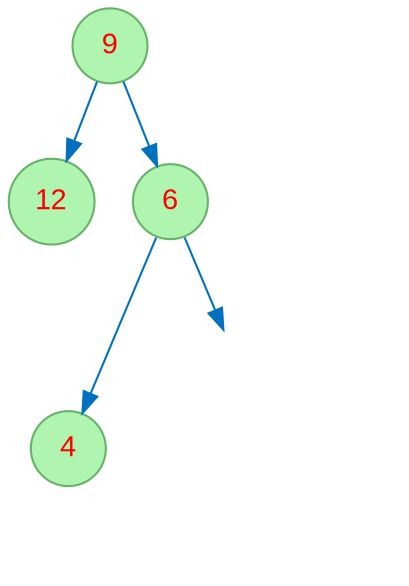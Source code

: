 digraph "tree3-trimmed" {
node [fontname="Arial", fontcolor=red, shape=circle, style=filled, color="#66B268", fillcolor="#AFF4AF" ];
edge [color = "#0070BF"];
2084435065 [label="9"];
2084435065 -> 1896277646;
1896277646 [label="12"];
2084435065 -> 1702297201;
1702297201 [label="6"];
1702297201 -> 1996181658;
1996181658 [label="4"];
l1702297201 [style=invis];
1702297201 -> l1702297201;
}
